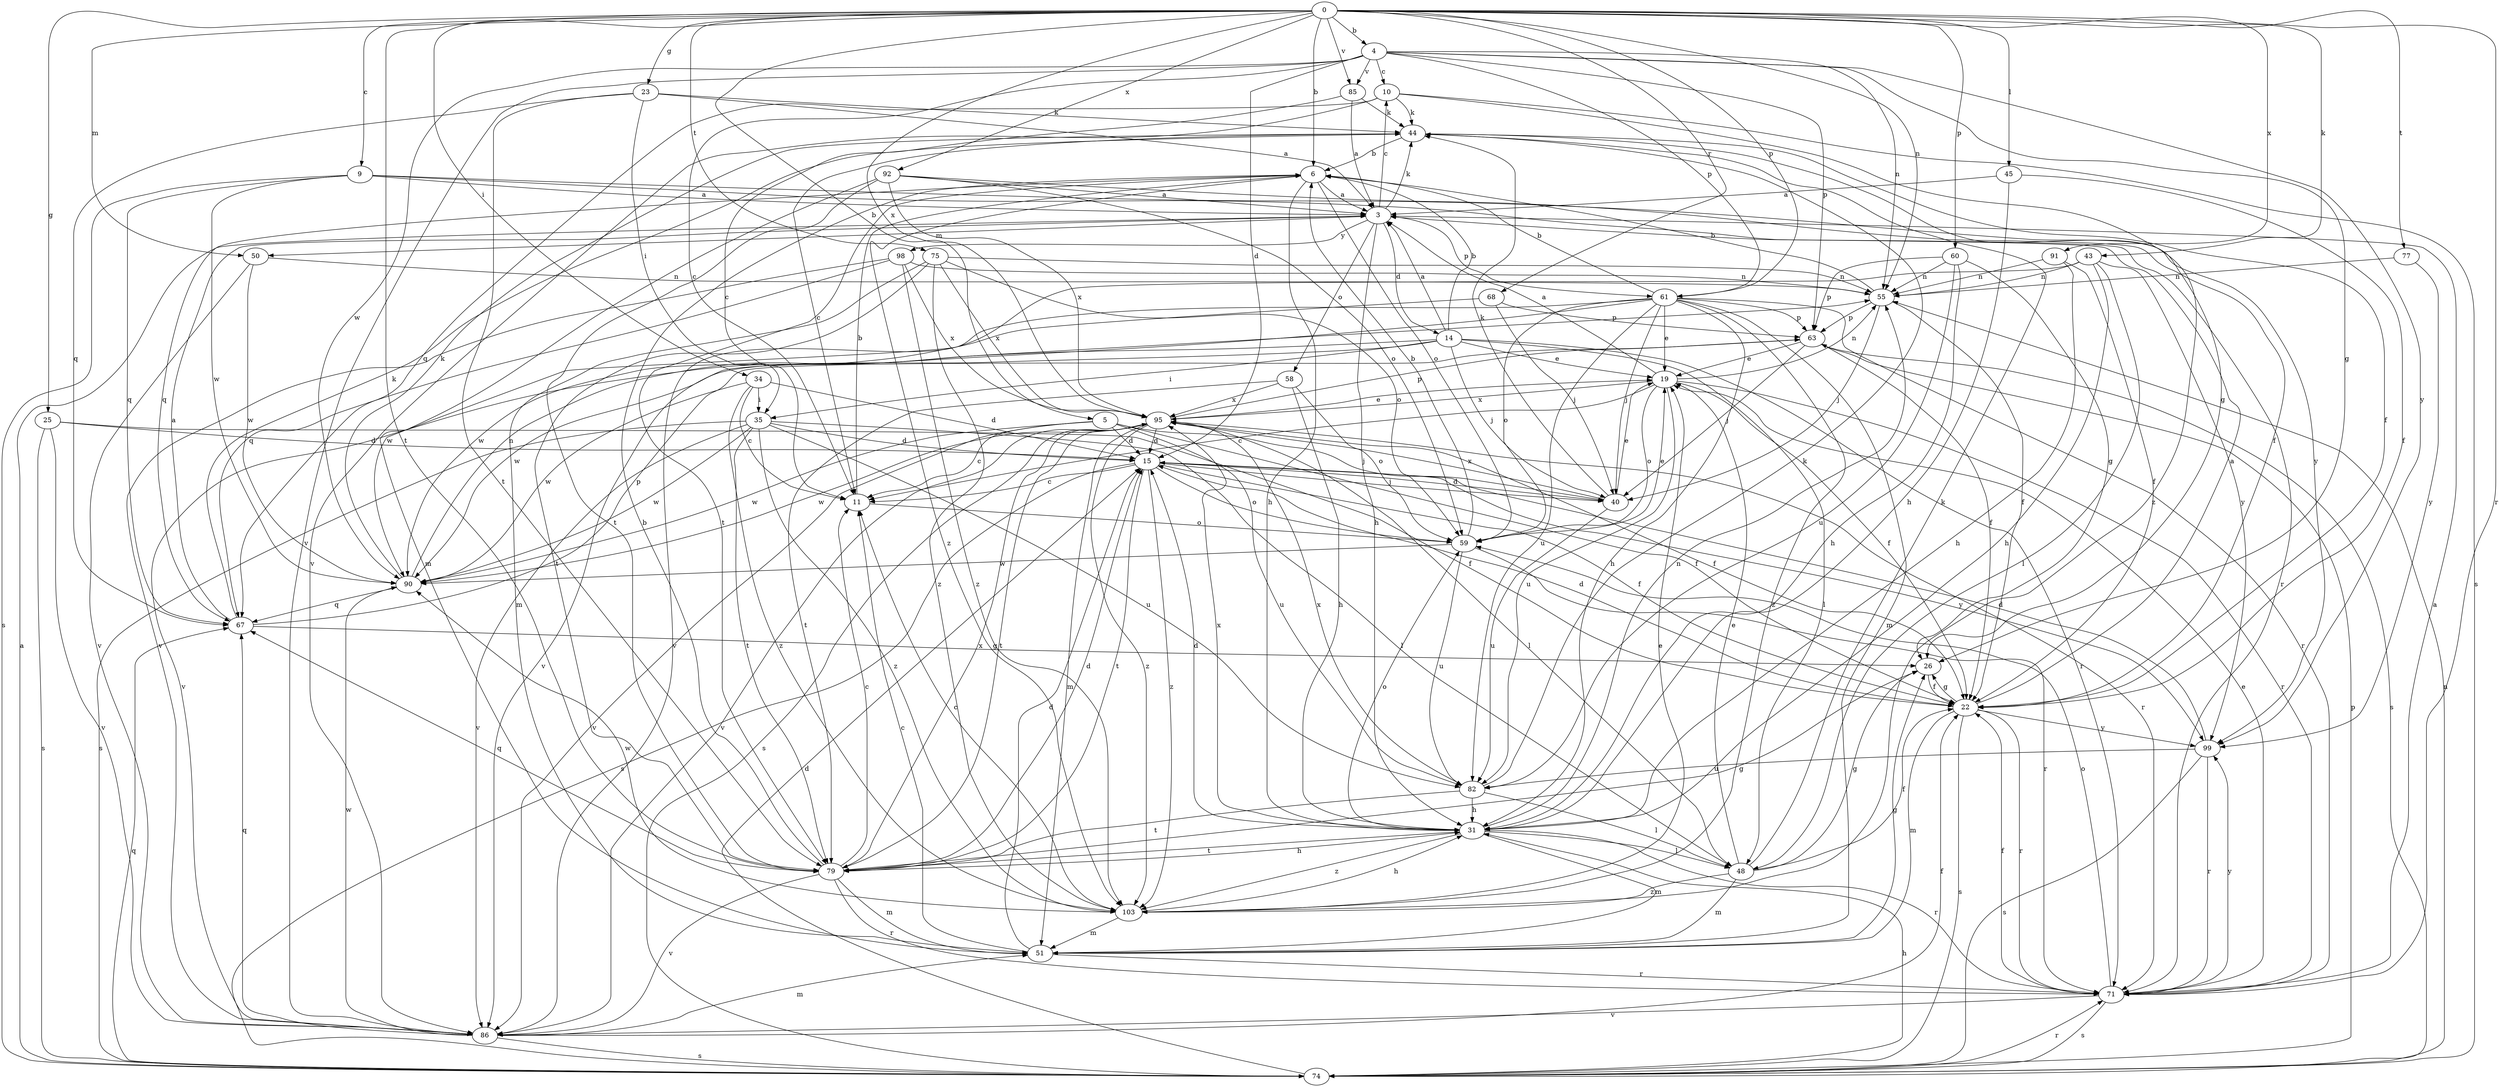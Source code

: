 strict digraph  {
0;
3;
4;
5;
6;
9;
10;
11;
14;
15;
19;
22;
23;
25;
26;
31;
34;
35;
40;
43;
44;
45;
48;
50;
51;
55;
58;
59;
60;
61;
63;
67;
68;
71;
74;
75;
77;
79;
82;
85;
86;
90;
91;
92;
95;
98;
99;
103;
0 -> 4  [label=b];
0 -> 5  [label=b];
0 -> 6  [label=b];
0 -> 9  [label=c];
0 -> 23  [label=g];
0 -> 25  [label=g];
0 -> 34  [label=i];
0 -> 43  [label=k];
0 -> 45  [label=l];
0 -> 50  [label=m];
0 -> 55  [label=n];
0 -> 60  [label=p];
0 -> 61  [label=p];
0 -> 68  [label=r];
0 -> 71  [label=r];
0 -> 75  [label=t];
0 -> 77  [label=t];
0 -> 79  [label=t];
0 -> 85  [label=v];
0 -> 91  [label=x];
0 -> 92  [label=x];
0 -> 95  [label=x];
3 -> 10  [label=c];
3 -> 14  [label=d];
3 -> 31  [label=h];
3 -> 44  [label=k];
3 -> 50  [label=m];
3 -> 58  [label=o];
3 -> 61  [label=p];
3 -> 98  [label=y];
4 -> 10  [label=c];
4 -> 11  [label=c];
4 -> 15  [label=d];
4 -> 26  [label=g];
4 -> 55  [label=n];
4 -> 61  [label=p];
4 -> 63  [label=p];
4 -> 85  [label=v];
4 -> 86  [label=v];
4 -> 90  [label=w];
4 -> 99  [label=y];
5 -> 11  [label=c];
5 -> 15  [label=d];
5 -> 22  [label=f];
5 -> 40  [label=j];
5 -> 82  [label=u];
5 -> 86  [label=v];
5 -> 90  [label=w];
6 -> 3  [label=a];
6 -> 31  [label=h];
6 -> 59  [label=o];
6 -> 67  [label=q];
6 -> 79  [label=t];
6 -> 103  [label=z];
9 -> 3  [label=a];
9 -> 67  [label=q];
9 -> 71  [label=r];
9 -> 74  [label=s];
9 -> 90  [label=w];
9 -> 99  [label=y];
10 -> 44  [label=k];
10 -> 67  [label=q];
10 -> 74  [label=s];
10 -> 86  [label=v];
10 -> 103  [label=z];
11 -> 6  [label=b];
11 -> 59  [label=o];
14 -> 3  [label=a];
14 -> 6  [label=b];
14 -> 19  [label=e];
14 -> 35  [label=i];
14 -> 40  [label=j];
14 -> 48  [label=l];
14 -> 71  [label=r];
14 -> 86  [label=v];
14 -> 90  [label=w];
15 -> 11  [label=c];
15 -> 22  [label=f];
15 -> 40  [label=j];
15 -> 59  [label=o];
15 -> 74  [label=s];
15 -> 79  [label=t];
15 -> 99  [label=y];
15 -> 103  [label=z];
19 -> 3  [label=a];
19 -> 11  [label=c];
19 -> 22  [label=f];
19 -> 55  [label=n];
19 -> 59  [label=o];
19 -> 71  [label=r];
19 -> 82  [label=u];
19 -> 95  [label=x];
22 -> 3  [label=a];
22 -> 15  [label=d];
22 -> 26  [label=g];
22 -> 51  [label=m];
22 -> 71  [label=r];
22 -> 74  [label=s];
22 -> 99  [label=y];
23 -> 3  [label=a];
23 -> 35  [label=i];
23 -> 44  [label=k];
23 -> 67  [label=q];
23 -> 79  [label=t];
25 -> 15  [label=d];
25 -> 22  [label=f];
25 -> 74  [label=s];
25 -> 86  [label=v];
26 -> 22  [label=f];
31 -> 15  [label=d];
31 -> 48  [label=l];
31 -> 51  [label=m];
31 -> 55  [label=n];
31 -> 59  [label=o];
31 -> 71  [label=r];
31 -> 79  [label=t];
31 -> 95  [label=x];
31 -> 103  [label=z];
34 -> 11  [label=c];
34 -> 15  [label=d];
34 -> 35  [label=i];
34 -> 90  [label=w];
34 -> 103  [label=z];
35 -> 15  [label=d];
35 -> 48  [label=l];
35 -> 74  [label=s];
35 -> 79  [label=t];
35 -> 82  [label=u];
35 -> 86  [label=v];
35 -> 90  [label=w];
35 -> 103  [label=z];
40 -> 15  [label=d];
40 -> 19  [label=e];
40 -> 44  [label=k];
40 -> 82  [label=u];
40 -> 95  [label=x];
43 -> 31  [label=h];
43 -> 48  [label=l];
43 -> 55  [label=n];
43 -> 86  [label=v];
43 -> 99  [label=y];
44 -> 6  [label=b];
44 -> 11  [label=c];
44 -> 22  [label=f];
44 -> 26  [label=g];
45 -> 3  [label=a];
45 -> 22  [label=f];
45 -> 31  [label=h];
48 -> 19  [label=e];
48 -> 22  [label=f];
48 -> 26  [label=g];
48 -> 44  [label=k];
48 -> 51  [label=m];
48 -> 103  [label=z];
50 -> 55  [label=n];
50 -> 86  [label=v];
50 -> 90  [label=w];
51 -> 11  [label=c];
51 -> 15  [label=d];
51 -> 26  [label=g];
51 -> 71  [label=r];
55 -> 6  [label=b];
55 -> 22  [label=f];
55 -> 40  [label=j];
55 -> 63  [label=p];
58 -> 31  [label=h];
58 -> 59  [label=o];
58 -> 79  [label=t];
58 -> 95  [label=x];
59 -> 6  [label=b];
59 -> 19  [label=e];
59 -> 71  [label=r];
59 -> 82  [label=u];
59 -> 90  [label=w];
60 -> 26  [label=g];
60 -> 31  [label=h];
60 -> 55  [label=n];
60 -> 63  [label=p];
60 -> 82  [label=u];
61 -> 6  [label=b];
61 -> 19  [label=e];
61 -> 31  [label=h];
61 -> 40  [label=j];
61 -> 51  [label=m];
61 -> 59  [label=o];
61 -> 63  [label=p];
61 -> 71  [label=r];
61 -> 82  [label=u];
61 -> 86  [label=v];
61 -> 90  [label=w];
61 -> 103  [label=z];
63 -> 19  [label=e];
63 -> 22  [label=f];
63 -> 40  [label=j];
63 -> 74  [label=s];
67 -> 3  [label=a];
67 -> 26  [label=g];
67 -> 44  [label=k];
67 -> 63  [label=p];
68 -> 40  [label=j];
68 -> 63  [label=p];
68 -> 90  [label=w];
71 -> 3  [label=a];
71 -> 19  [label=e];
71 -> 22  [label=f];
71 -> 59  [label=o];
71 -> 74  [label=s];
71 -> 86  [label=v];
71 -> 99  [label=y];
74 -> 3  [label=a];
74 -> 15  [label=d];
74 -> 31  [label=h];
74 -> 55  [label=n];
74 -> 63  [label=p];
74 -> 67  [label=q];
74 -> 71  [label=r];
75 -> 51  [label=m];
75 -> 55  [label=n];
75 -> 59  [label=o];
75 -> 79  [label=t];
75 -> 95  [label=x];
75 -> 103  [label=z];
77 -> 55  [label=n];
77 -> 99  [label=y];
79 -> 6  [label=b];
79 -> 11  [label=c];
79 -> 15  [label=d];
79 -> 26  [label=g];
79 -> 31  [label=h];
79 -> 51  [label=m];
79 -> 67  [label=q];
79 -> 71  [label=r];
79 -> 86  [label=v];
79 -> 95  [label=x];
82 -> 31  [label=h];
82 -> 44  [label=k];
82 -> 48  [label=l];
82 -> 79  [label=t];
82 -> 95  [label=x];
85 -> 3  [label=a];
85 -> 11  [label=c];
85 -> 44  [label=k];
86 -> 22  [label=f];
86 -> 51  [label=m];
86 -> 67  [label=q];
86 -> 74  [label=s];
86 -> 90  [label=w];
90 -> 44  [label=k];
90 -> 55  [label=n];
90 -> 67  [label=q];
91 -> 22  [label=f];
91 -> 31  [label=h];
91 -> 55  [label=n];
92 -> 3  [label=a];
92 -> 22  [label=f];
92 -> 51  [label=m];
92 -> 59  [label=o];
92 -> 79  [label=t];
92 -> 95  [label=x];
95 -> 15  [label=d];
95 -> 19  [label=e];
95 -> 22  [label=f];
95 -> 48  [label=l];
95 -> 51  [label=m];
95 -> 63  [label=p];
95 -> 71  [label=r];
95 -> 74  [label=s];
95 -> 79  [label=t];
95 -> 86  [label=v];
95 -> 90  [label=w];
95 -> 103  [label=z];
98 -> 55  [label=n];
98 -> 67  [label=q];
98 -> 86  [label=v];
98 -> 95  [label=x];
98 -> 103  [label=z];
99 -> 15  [label=d];
99 -> 71  [label=r];
99 -> 74  [label=s];
99 -> 82  [label=u];
103 -> 11  [label=c];
103 -> 19  [label=e];
103 -> 31  [label=h];
103 -> 51  [label=m];
103 -> 90  [label=w];
}
